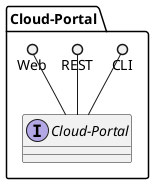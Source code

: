 @startuml

package "Cloud-Portal" {
    interface "Cloud-Portal" {

    }
    CLI ()-- "Cloud-Portal"
    REST ()-- "Cloud-Portal"
    Web ()-- "Cloud-Portal"

}


@enduml
